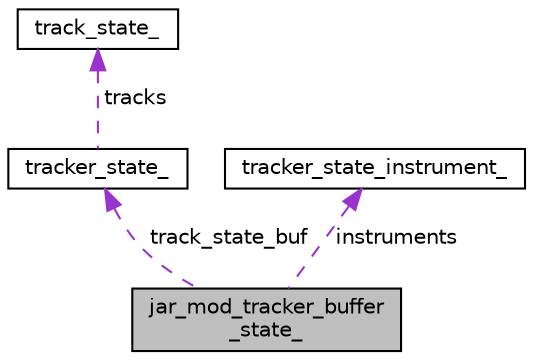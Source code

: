 digraph "jar_mod_tracker_buffer_state_"
{
 // LATEX_PDF_SIZE
  edge [fontname="Helvetica",fontsize="10",labelfontname="Helvetica",labelfontsize="10"];
  node [fontname="Helvetica",fontsize="10",shape=record];
  Node1 [label="jar_mod_tracker_buffer\l_state_",height=0.2,width=0.4,color="black", fillcolor="grey75", style="filled", fontcolor="black",tooltip=" "];
  Node2 -> Node1 [dir="back",color="darkorchid3",fontsize="10",style="dashed",label=" track_state_buf" ,fontname="Helvetica"];
  Node2 [label="tracker_state_",height=0.2,width=0.4,color="black", fillcolor="white", style="filled",URL="$structtracker__state__.html",tooltip=" "];
  Node3 -> Node2 [dir="back",color="darkorchid3",fontsize="10",style="dashed",label=" tracks" ,fontname="Helvetica"];
  Node3 [label="track_state_",height=0.2,width=0.4,color="black", fillcolor="white", style="filled",URL="$structtrack__state__.html",tooltip=" "];
  Node4 -> Node1 [dir="back",color="darkorchid3",fontsize="10",style="dashed",label=" instruments" ,fontname="Helvetica"];
  Node4 [label="tracker_state_instrument_",height=0.2,width=0.4,color="black", fillcolor="white", style="filled",URL="$structtracker__state__instrument__.html",tooltip=" "];
}
